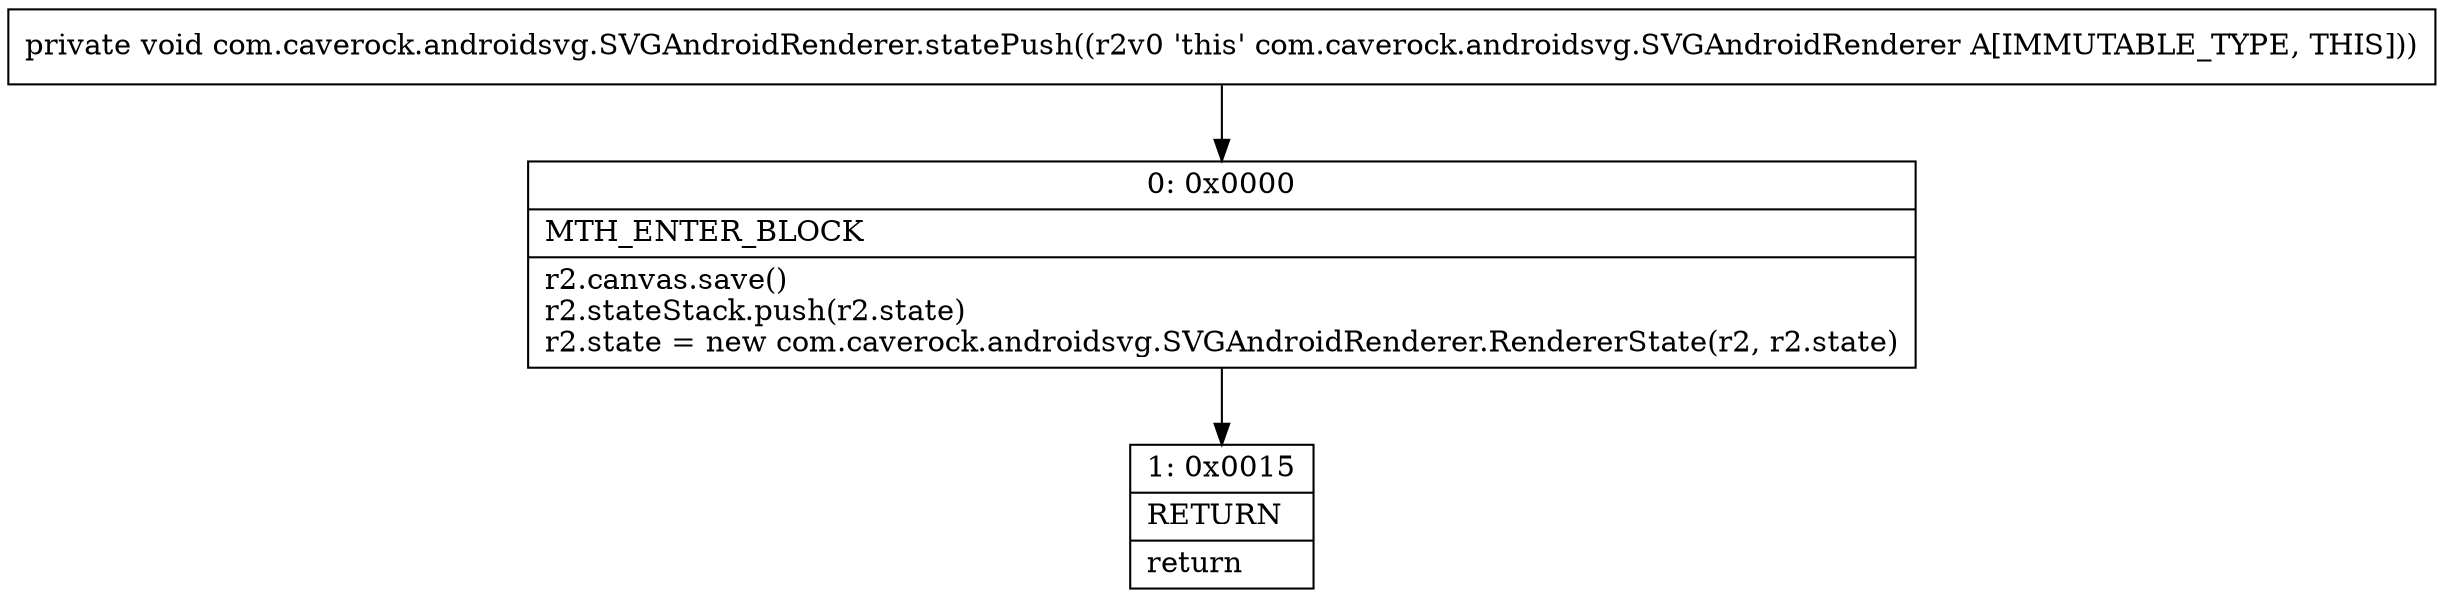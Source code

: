 digraph "CFG forcom.caverock.androidsvg.SVGAndroidRenderer.statePush()V" {
Node_0 [shape=record,label="{0\:\ 0x0000|MTH_ENTER_BLOCK\l|r2.canvas.save()\lr2.stateStack.push(r2.state)\lr2.state = new com.caverock.androidsvg.SVGAndroidRenderer.RendererState(r2, r2.state)\l}"];
Node_1 [shape=record,label="{1\:\ 0x0015|RETURN\l|return\l}"];
MethodNode[shape=record,label="{private void com.caverock.androidsvg.SVGAndroidRenderer.statePush((r2v0 'this' com.caverock.androidsvg.SVGAndroidRenderer A[IMMUTABLE_TYPE, THIS])) }"];
MethodNode -> Node_0;
Node_0 -> Node_1;
}

